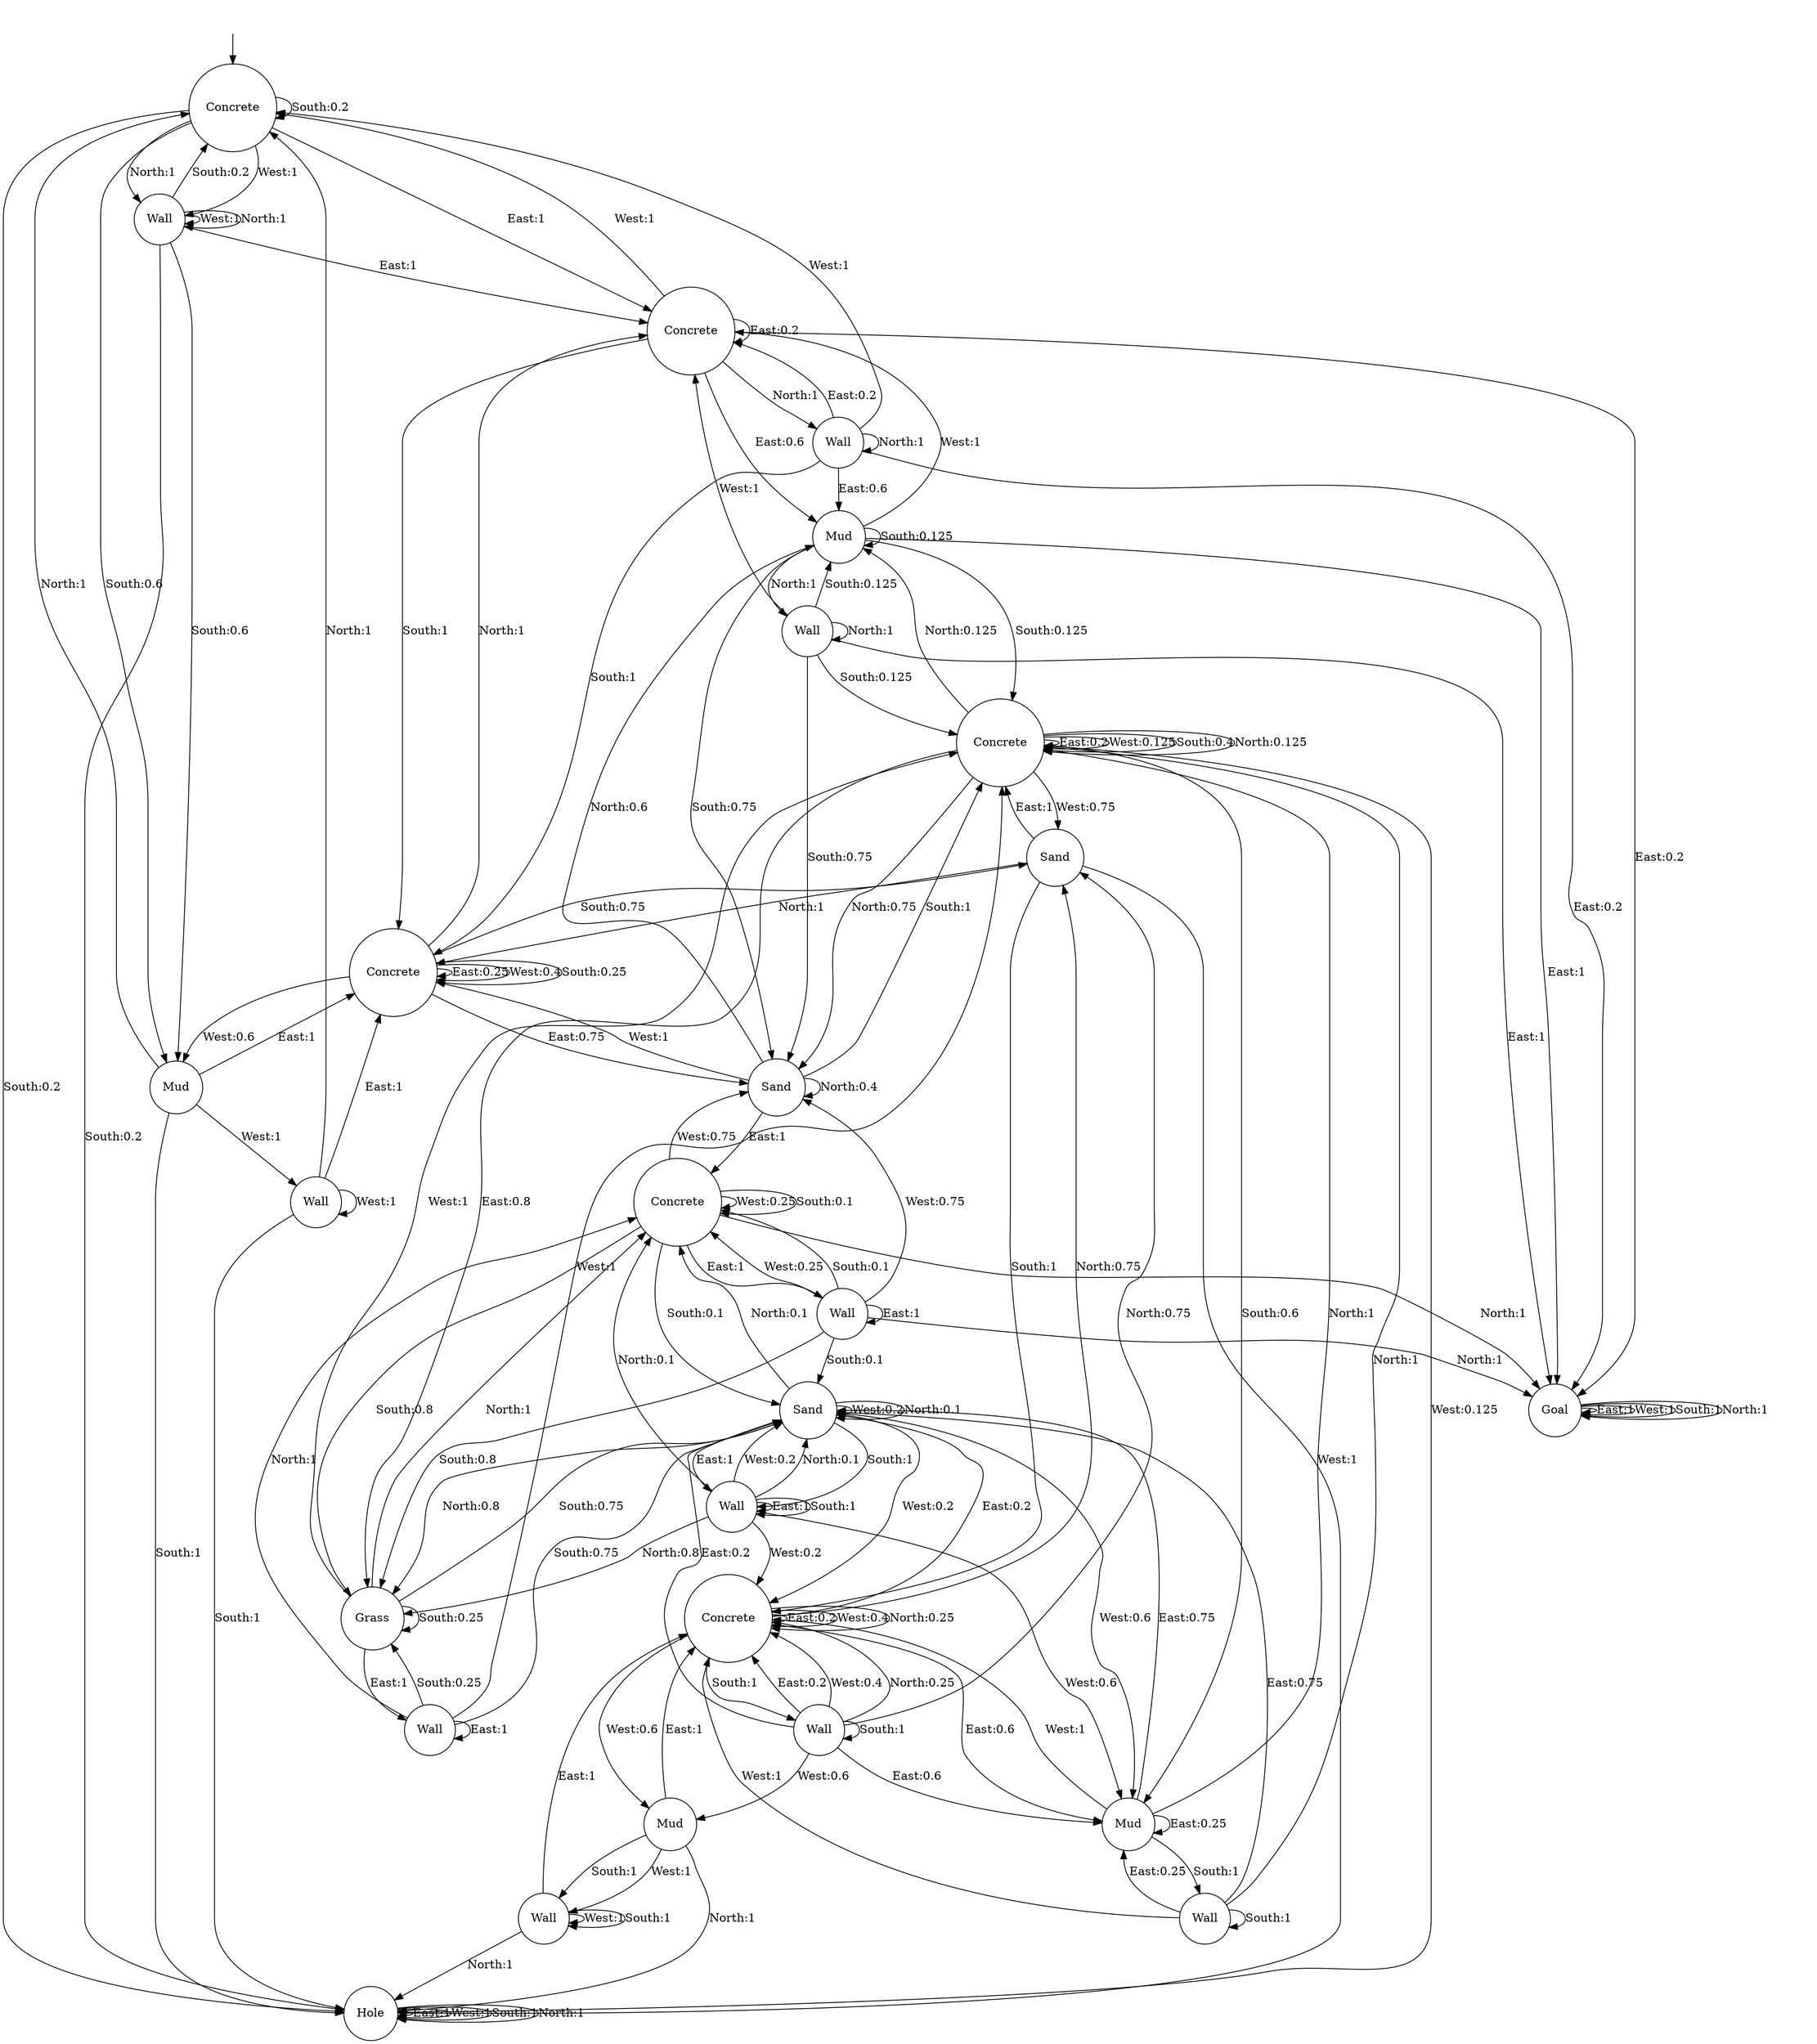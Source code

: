 digraph g {
__start0 [label="" shape="none"];
0 [shape="circle" label="Concrete"];
1 [shape="circle" label="Wall"];
2 [shape="circle" label="Wall"];
3 [shape="circle" label="Mud"];
4 [shape="circle" label="Hole"];
5 [shape="circle" label="Wall"];
6 [shape="circle" label="Mud"];
7 [shape="circle" label="Concrete"];
8 [shape="circle" label="Wall"];
9 [shape="circle" label="Concrete"];
10 [shape="circle" label="Sand"];
11 [shape="circle" label="Concrete"];
12 [shape="circle" label="Wall"];
13 [shape="circle" label="Wall"];
14 [shape="circle" label="Mud"];
15 [shape="circle" label="Sand"];
16 [shape="circle" label="Concrete"];
17 [shape="circle" label="Wall"];
18 [shape="circle" label="Mud"];
19 [shape="circle" label="Goal"];
20 [shape="circle" label="Concrete"];
21 [shape="circle" label="Wall"];
22 [shape="circle" label="Wall"];
23 [shape="circle" label="Grass"];
24 [shape="circle" label="Wall"];
25 [shape="circle" label="Sand"];
0 -> 7 [label="East:1"];
0 -> 1 [label="West:1"];
0 -> 0 [label="South:0.2"];
0 -> 3 [label="South:0.6"];
0 -> 4 [label="South:0.2"];
0 -> 1 [label="North:1"];
1 -> 7 [label="East:1"];
1 -> 1 [label="West:1"];
1 -> 0 [label="South:0.2"];
1 -> 3 [label="South:0.6"];
1 -> 4 [label="South:0.2"];
1 -> 1 [label="North:1"];
2 -> 9 [label="East:1"];
2 -> 2 [label="West:1"];
2 -> 4 [label="South:1"];
2 -> 0 [label="North:1"];
3 -> 9 [label="East:1"];
3 -> 2 [label="West:1"];
3 -> 4 [label="South:1"];
3 -> 0 [label="North:1"];
4 -> 4 [label="East:1"];
4 -> 4 [label="West:1"];
4 -> 4 [label="South:1"];
4 -> 4 [label="North:1"];
5 -> 11 [label="East:1"];
5 -> 5 [label="West:1"];
5 -> 5 [label="South:1"];
5 -> 4 [label="North:1"];
6 -> 11 [label="East:1"];
6 -> 5 [label="West:1"];
6 -> 5 [label="South:1"];
6 -> 4 [label="North:1"];
7 -> 7 [label="East:0.2"];
7 -> 14 [label="East:0.6"];
7 -> 19 [label="East:0.2"];
7 -> 0 [label="West:1"];
7 -> 9 [label="South:1"];
7 -> 8 [label="North:1"];
8 -> 7 [label="East:0.2"];
8 -> 14 [label="East:0.6"];
8 -> 19 [label="East:0.2"];
8 -> 0 [label="West:1"];
8 -> 9 [label="South:1"];
8 -> 8 [label="North:1"];
9 -> 9 [label="East:0.25"];
9 -> 15 [label="East:0.75"];
9 -> 3 [label="West:0.6"];
9 -> 9 [label="West:0.4"];
9 -> 9 [label="South:0.25"];
9 -> 10 [label="South:0.75"];
9 -> 7 [label="North:1"];
10 -> 16 [label="East:1"];
10 -> 4 [label="West:1"];
10 -> 11 [label="South:1"];
10 -> 9 [label="North:1"];
11 -> 11 [label="East:0.2"];
11 -> 18 [label="East:0.6"];
11 -> 25 [label="East:0.2"];
11 -> 6 [label="West:0.6"];
11 -> 11 [label="West:0.4"];
11 -> 12 [label="South:1"];
11 -> 10 [label="North:0.75"];
11 -> 11 [label="North:0.25"];
12 -> 11 [label="East:0.2"];
12 -> 18 [label="East:0.6"];
12 -> 25 [label="East:0.2"];
12 -> 6 [label="West:0.6"];
12 -> 11 [label="West:0.4"];
12 -> 12 [label="South:1"];
12 -> 10 [label="North:0.75"];
12 -> 11 [label="North:0.25"];
13 -> 19 [label="East:1"];
13 -> 7 [label="West:1"];
13 -> 14 [label="South:0.125"];
13 -> 15 [label="South:0.75"];
13 -> 16 [label="South:0.125"];
13 -> 13 [label="North:1"];
14 -> 19 [label="East:1"];
14 -> 7 [label="West:1"];
14 -> 14 [label="South:0.125"];
14 -> 15 [label="South:0.75"];
14 -> 16 [label="South:0.125"];
14 -> 13 [label="North:1"];
15 -> 20 [label="East:1"];
15 -> 9 [label="West:1"];
15 -> 16 [label="South:1"];
15 -> 14 [label="North:0.6"];
15 -> 15 [label="North:0.4"];
16 -> 16 [label="East:0.2"];
16 -> 23 [label="East:0.8"];
16 -> 4 [label="West:0.125"];
16 -> 10 [label="West:0.75"];
16 -> 16 [label="West:0.125"];
16 -> 16 [label="South:0.4"];
16 -> 18 [label="South:0.6"];
16 -> 14 [label="North:0.125"];
16 -> 15 [label="North:0.75"];
16 -> 16 [label="North:0.125"];
17 -> 18 [label="East:0.25"];
17 -> 25 [label="East:0.75"];
17 -> 11 [label="West:1"];
17 -> 17 [label="South:1"];
17 -> 16 [label="North:1"];
18 -> 18 [label="East:0.25"];
18 -> 25 [label="East:0.75"];
18 -> 11 [label="West:1"];
18 -> 17 [label="South:1"];
18 -> 16 [label="North:1"];
19 -> 19 [label="East:1"];
19 -> 19 [label="West:1"];
19 -> 19 [label="South:1"];
19 -> 19 [label="North:1"];
20 -> 21 [label="East:1"];
20 -> 15 [label="West:0.75"];
20 -> 20 [label="West:0.25"];
20 -> 20 [label="South:0.1"];
20 -> 23 [label="South:0.8"];
20 -> 25 [label="South:0.1"];
20 -> 19 [label="North:1"];
21 -> 21 [label="East:1"];
21 -> 15 [label="West:0.75"];
21 -> 20 [label="West:0.25"];
21 -> 20 [label="South:0.1"];
21 -> 23 [label="South:0.8"];
21 -> 25 [label="South:0.1"];
21 -> 19 [label="North:1"];
22 -> 22 [label="East:1"];
22 -> 16 [label="West:1"];
22 -> 23 [label="South:0.25"];
22 -> 25 [label="South:0.75"];
22 -> 20 [label="North:1"];
23 -> 22 [label="East:1"];
23 -> 16 [label="West:1"];
23 -> 23 [label="South:0.25"];
23 -> 25 [label="South:0.75"];
23 -> 20 [label="North:1"];
24 -> 24 [label="East:1"];
24 -> 11 [label="West:0.2"];
24 -> 18 [label="West:0.6"];
24 -> 25 [label="West:0.2"];
24 -> 24 [label="South:1"];
24 -> 20 [label="North:0.1"];
24 -> 23 [label="North:0.8"];
24 -> 25 [label="North:0.1"];
25 -> 24 [label="East:1"];
25 -> 11 [label="West:0.2"];
25 -> 18 [label="West:0.6"];
25 -> 25 [label="West:0.2"];
25 -> 24 [label="South:1"];
25 -> 20 [label="North:0.1"];
25 -> 23 [label="North:0.8"];
25 -> 25 [label="North:0.1"];
__start0 -> 0;
}
